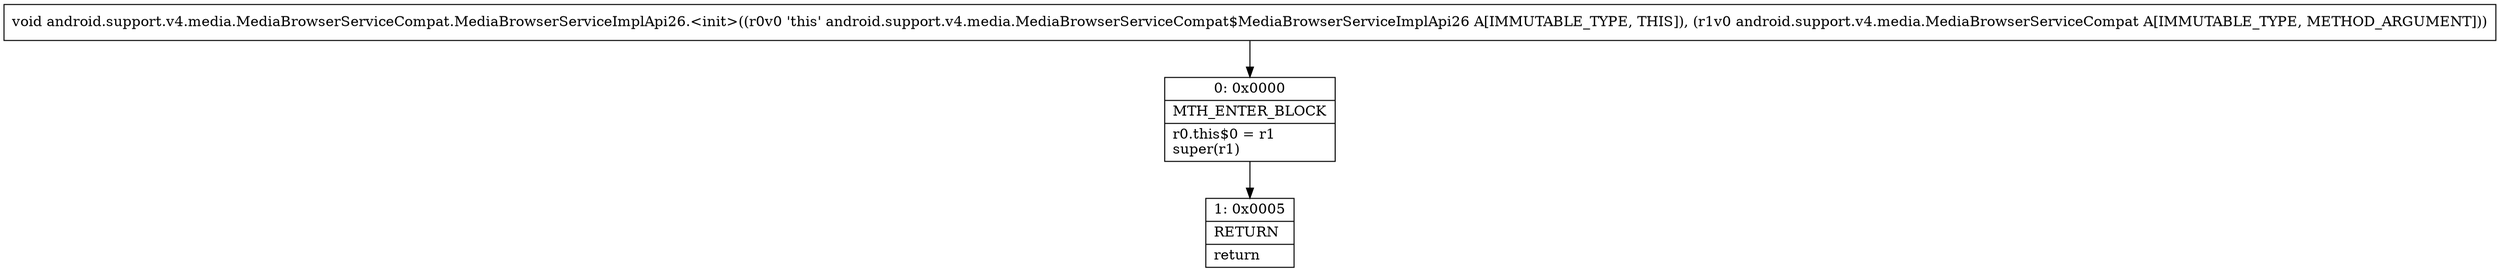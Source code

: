 digraph "CFG forandroid.support.v4.media.MediaBrowserServiceCompat.MediaBrowserServiceImplApi26.\<init\>(Landroid\/support\/v4\/media\/MediaBrowserServiceCompat;)V" {
Node_0 [shape=record,label="{0\:\ 0x0000|MTH_ENTER_BLOCK\l|r0.this$0 = r1\lsuper(r1)\l}"];
Node_1 [shape=record,label="{1\:\ 0x0005|RETURN\l|return\l}"];
MethodNode[shape=record,label="{void android.support.v4.media.MediaBrowserServiceCompat.MediaBrowserServiceImplApi26.\<init\>((r0v0 'this' android.support.v4.media.MediaBrowserServiceCompat$MediaBrowserServiceImplApi26 A[IMMUTABLE_TYPE, THIS]), (r1v0 android.support.v4.media.MediaBrowserServiceCompat A[IMMUTABLE_TYPE, METHOD_ARGUMENT])) }"];
MethodNode -> Node_0;
Node_0 -> Node_1;
}

